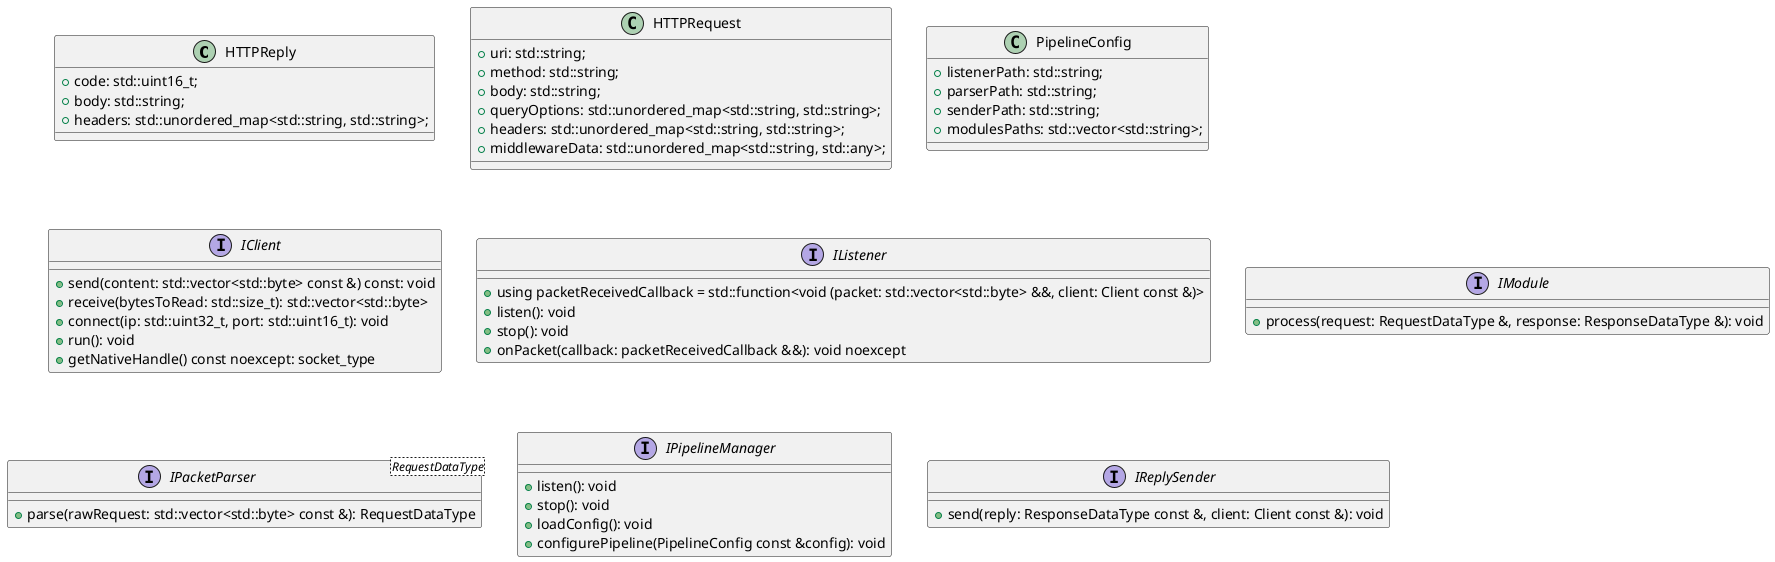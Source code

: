 @startuml

class HTTPReply {
    + code: std::uint16_t;
    + body: std::string;
    + headers: std::unordered_map<std::string, std::string>;
}

class HTTPRequest {
    + uri: std::string;
    + method: std::string;
    + body: std::string;
    + queryOptions: std::unordered_map<std::string, std::string>;
    + headers: std::unordered_map<std::string, std::string>;
    + middlewareData: std::unordered_map<std::string, std::any>;
}

class PipelineConfig {
    + listenerPath: std::string;
    + parserPath: std::string;
    + senderPath: std::string;
    + modulesPaths: std::vector<std::string>;
}

interface IClient {
    + send(content: std::vector<std::byte> const &) const: void
    + receive(bytesToRead: std::size_t): std::vector<std::byte>
    + connect(ip: std::uint32_t, port: std::uint16_t): void
    + run(): void
    + getNativeHandle() const noexcept: socket_type
}

interface IListener {
    + using packetReceivedCallback = std::function<void (packet: std::vector<std::byte> &&, client: Client const &)>
    + listen(): void
    + stop(): void
    + onPacket(callback: packetReceivedCallback &&): void noexcept
}

interface IModule {
    + process(request: RequestDataType &, response: ResponseDataType &): void
}

interface IPacketParser<RequestDataType> {
    + parse(rawRequest: std::vector<std::byte> const &): RequestDataType
}

interface IPipelineManager {
    + listen(): void
    + stop(): void
    + loadConfig(): void
    + configurePipeline(PipelineConfig const &config): void
}

interface IReplySender {
    + send(reply: ResponseDataType const &, client: Client const &): void
}

@enduml
